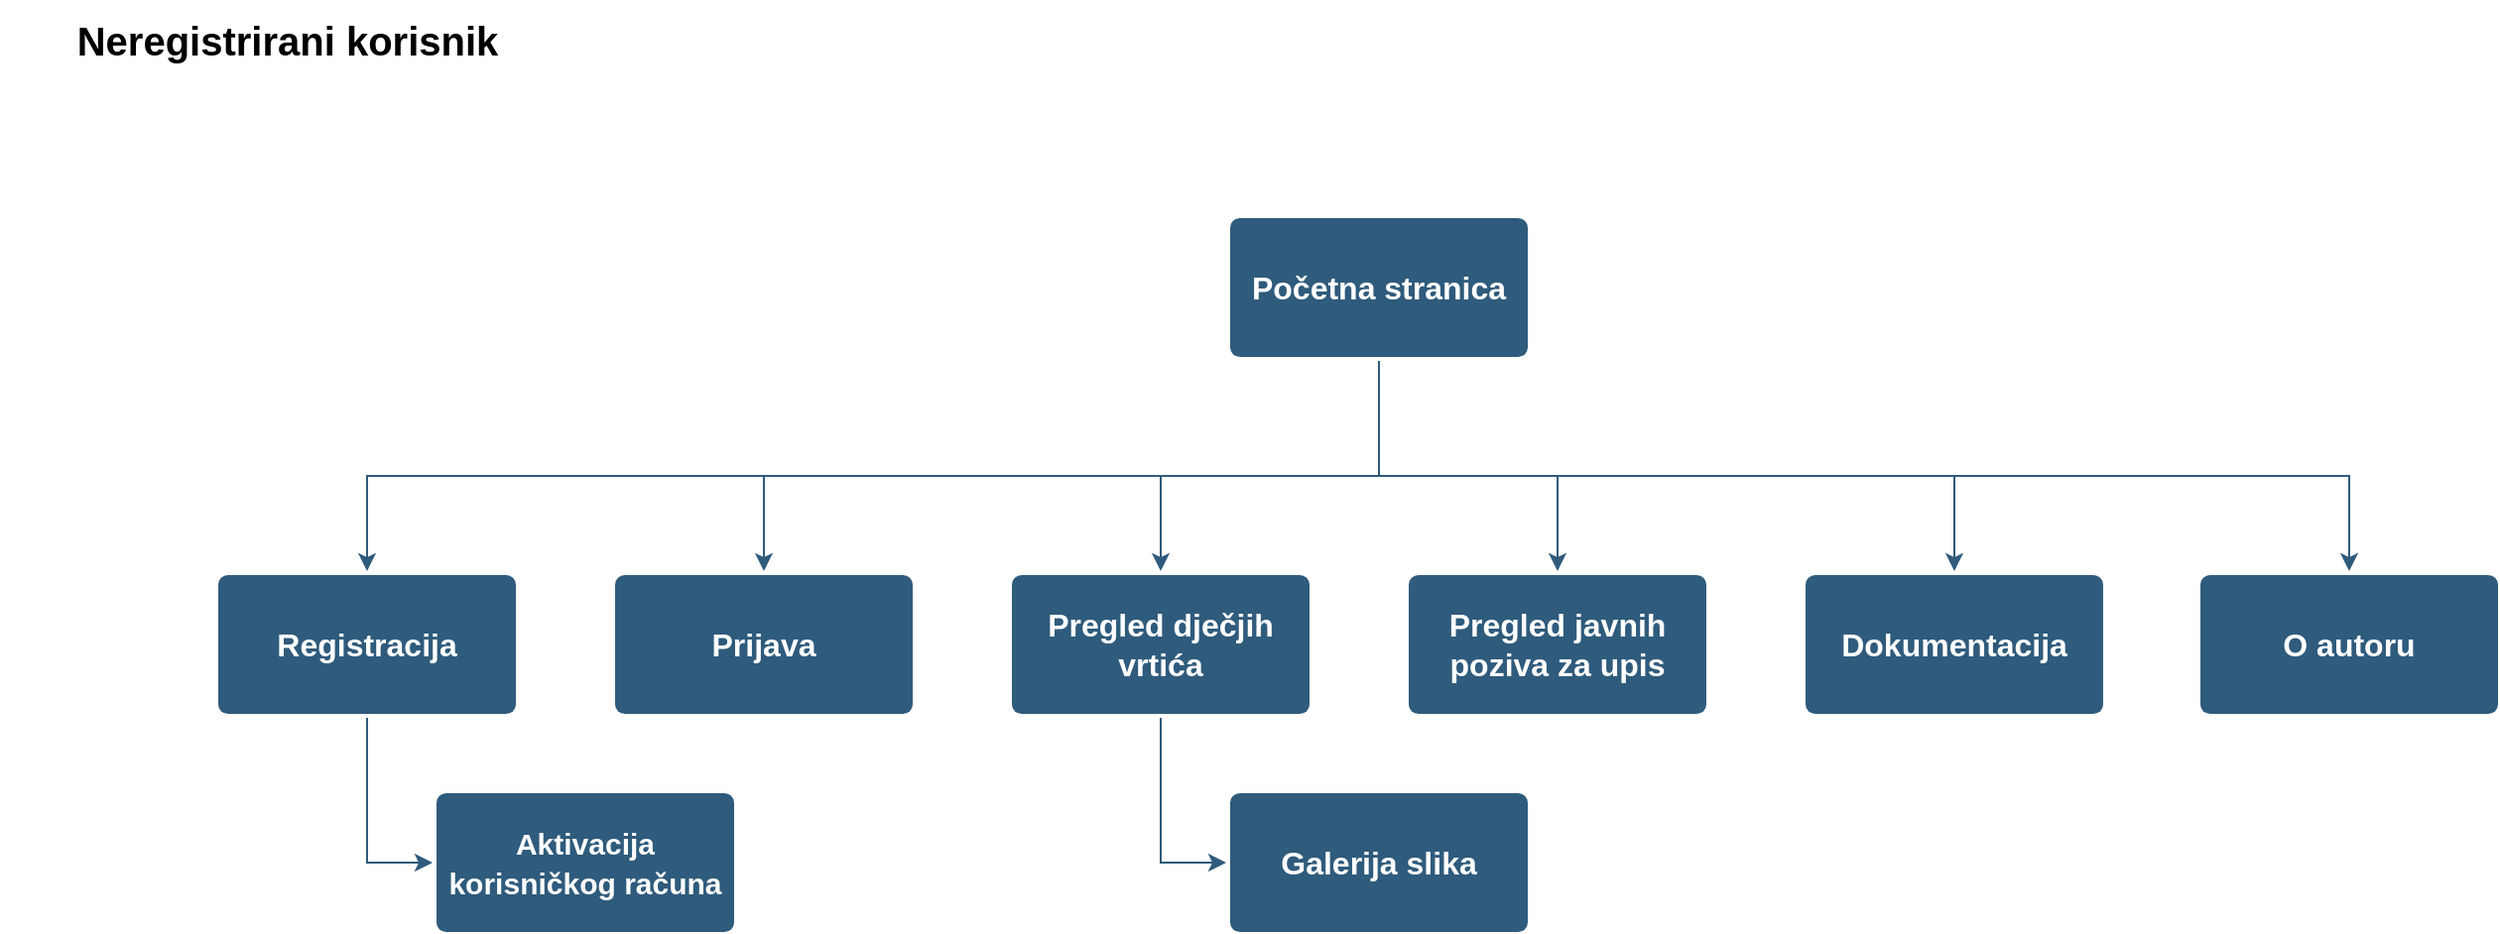 <mxfile version="12.9.6" type="device" pages="4"><diagram id="6a731a19-8d31-9384-78a2-239565b7b9f0" name="neregistrirani_korisnik"><mxGraphModel dx="1730" dy="967" grid="1" gridSize="10" guides="1" tooltips="1" connect="1" arrows="1" fold="1" page="1" pageScale="1" pageWidth="1169" pageHeight="827" background="#ffffff" math="0" shadow="0"><root><mxCell id="0"/><mxCell id="1" parent="0"/><mxCell id="Hs2sFUfC_c-Twzv790vt-1752" style="edgeStyle=orthogonalEdgeStyle;rounded=0;orthogonalLoop=1;jettySize=auto;html=1;exitX=0.5;exitY=1;exitDx=0;exitDy=0;strokeColor=#2F5B7C;" edge="1" parent="1" source="1749" target="XmSsoACcNMsRpJPA8Q7i-1779"><mxGeometry relative="1" as="geometry"><Array as="points"><mxPoint x="755" y="290"/><mxPoint x="245" y="290"/></Array></mxGeometry></mxCell><mxCell id="Hs2sFUfC_c-Twzv790vt-1753" style="edgeStyle=orthogonalEdgeStyle;rounded=0;orthogonalLoop=1;jettySize=auto;html=1;exitX=0.5;exitY=1;exitDx=0;exitDy=0;strokeColor=#2F5B7C;" edge="1" parent="1" source="1749" target="XmSsoACcNMsRpJPA8Q7i-1781"><mxGeometry relative="1" as="geometry"><Array as="points"><mxPoint x="755" y="290"/><mxPoint x="445" y="290"/></Array></mxGeometry></mxCell><mxCell id="Hs2sFUfC_c-Twzv790vt-1754" style="edgeStyle=orthogonalEdgeStyle;rounded=0;orthogonalLoop=1;jettySize=auto;html=1;exitX=0.5;exitY=1;exitDx=0;exitDy=0;strokeColor=#2F5B7C;" edge="1" parent="1" source="1749" target="XmSsoACcNMsRpJPA8Q7i-1786"><mxGeometry relative="1" as="geometry"><Array as="points"><mxPoint x="755" y="290"/><mxPoint x="845" y="290"/></Array></mxGeometry></mxCell><mxCell id="Hs2sFUfC_c-Twzv790vt-1755" style="edgeStyle=orthogonalEdgeStyle;rounded=0;orthogonalLoop=1;jettySize=auto;html=1;exitX=0.5;exitY=1;exitDx=0;exitDy=0;strokeColor=#2F5B7C;" edge="1" parent="1" source="1749" target="Hs2sFUfC_c-Twzv790vt-1749"><mxGeometry relative="1" as="geometry"><Array as="points"><mxPoint x="755" y="290"/><mxPoint x="1045" y="290"/></Array></mxGeometry></mxCell><mxCell id="Hs2sFUfC_c-Twzv790vt-1756" style="edgeStyle=orthogonalEdgeStyle;rounded=0;orthogonalLoop=1;jettySize=auto;html=1;exitX=0.5;exitY=1;exitDx=0;exitDy=0;strokeColor=#2F5B7C;" edge="1" parent="1" source="1749" target="Hs2sFUfC_c-Twzv790vt-1750"><mxGeometry relative="1" as="geometry"><Array as="points"><mxPoint x="755" y="290"/><mxPoint x="1244" y="290"/></Array></mxGeometry></mxCell><mxCell id="Hs2sFUfC_c-Twzv790vt-1757" style="edgeStyle=orthogonalEdgeStyle;rounded=0;orthogonalLoop=1;jettySize=auto;html=1;exitX=0.5;exitY=1;exitDx=0;exitDy=0;strokeColor=#2F5B7C;" edge="1" parent="1" source="1749" target="XmSsoACcNMsRpJPA8Q7i-1784"><mxGeometry relative="1" as="geometry"><Array as="points"><mxPoint x="755" y="290"/><mxPoint x="645" y="290"/></Array></mxGeometry></mxCell><mxCell id="1749" value="Početna stranica" style="rounded=1;whiteSpace=wrap;html=1;shadow=0;labelBackgroundColor=none;strokeColor=none;strokeWidth=3;fillColor=#2F5B7C;fontFamily=Helvetica;fontSize=16;fontColor=#FFFFFF;align=center;fontStyle=1;spacing=5;arcSize=7;perimeterSpacing=2;" parent="1" vertex="1"><mxGeometry x="680" y="160" width="150" height="70" as="geometry"/></mxCell><mxCell id="0NkvM8ZaR9cVBfqIl7NB-1750" style="edgeStyle=orthogonalEdgeStyle;rounded=0;orthogonalLoop=1;jettySize=auto;html=1;exitX=0.5;exitY=1;exitDx=0;exitDy=0;strokeColor=#2F5B7C;fontColor=#FFFFFF;entryX=0;entryY=0.5;entryDx=0;entryDy=0;" parent="1" source="XmSsoACcNMsRpJPA8Q7i-1779" target="0NkvM8ZaR9cVBfqIl7NB-1749" edge="1"><mxGeometry relative="1" as="geometry"><mxPoint x="170" y="660" as="targetPoint"/><Array as="points"><mxPoint x="245" y="485"/></Array></mxGeometry></mxCell><mxCell id="XmSsoACcNMsRpJPA8Q7i-1779" value="Registracija" style="rounded=1;whiteSpace=wrap;html=1;shadow=0;labelBackgroundColor=none;strokeColor=none;strokeWidth=3;fillColor=#2F5B7C;fontFamily=Helvetica;fontSize=16;fontColor=#FFFFFF;align=center;fontStyle=1;spacing=5;arcSize=7;perimeterSpacing=2;" parent="1" vertex="1"><mxGeometry x="170" y="340" width="150" height="70" as="geometry"/></mxCell><mxCell id="XmSsoACcNMsRpJPA8Q7i-1781" value="Prijava" style="rounded=1;whiteSpace=wrap;html=1;shadow=0;labelBackgroundColor=none;strokeColor=none;strokeWidth=3;fillColor=#2F5B7C;fontFamily=Helvetica;fontSize=16;fontColor=#FFFFFF;align=center;fontStyle=1;spacing=5;arcSize=7;perimeterSpacing=2;" parent="1" vertex="1"><mxGeometry x="370" y="340" width="150" height="70" as="geometry"/></mxCell><mxCell id="5wzDouIcZ47Yao8YFu_0-1753" style="edgeStyle=orthogonalEdgeStyle;rounded=0;orthogonalLoop=1;jettySize=auto;html=1;exitX=0.5;exitY=1;exitDx=0;exitDy=0;entryX=0;entryY=0.5;entryDx=0;entryDy=0;strokeColor=#2F5B7C;" parent="1" source="XmSsoACcNMsRpJPA8Q7i-1784" target="XmSsoACcNMsRpJPA8Q7i-1788" edge="1"><mxGeometry relative="1" as="geometry"><Array as="points"><mxPoint x="645" y="485"/></Array></mxGeometry></mxCell><mxCell id="XmSsoACcNMsRpJPA8Q7i-1784" value="Pregled dječjih vrtića" style="rounded=1;whiteSpace=wrap;html=1;shadow=0;labelBackgroundColor=none;strokeColor=none;strokeWidth=3;fillColor=#2F5B7C;fontFamily=Helvetica;fontSize=16;fontColor=#FFFFFF;align=center;fontStyle=1;spacing=5;arcSize=7;perimeterSpacing=2;" parent="1" vertex="1"><mxGeometry x="570" y="340" width="150" height="70" as="geometry"/></mxCell><mxCell id="XmSsoACcNMsRpJPA8Q7i-1786" value="Pregled javnih poziva za upis" style="rounded=1;whiteSpace=wrap;html=1;shadow=0;labelBackgroundColor=none;strokeColor=none;strokeWidth=3;fillColor=#2F5B7C;fontFamily=Helvetica;fontSize=16;fontColor=#FFFFFF;align=center;fontStyle=1;spacing=5;arcSize=7;perimeterSpacing=2;" parent="1" vertex="1"><mxGeometry x="770" y="340" width="150" height="70" as="geometry"/></mxCell><mxCell id="XmSsoACcNMsRpJPA8Q7i-1788" value="&lt;font style=&quot;font-size: 16px&quot;&gt;Galerija slika&lt;/font&gt;" style="rounded=1;whiteSpace=wrap;html=1;shadow=0;labelBackgroundColor=none;strokeColor=none;strokeWidth=3;fillColor=#2F5B7C;fontFamily=Helvetica;fontSize=16;fontColor=#FFFFFF;align=center;fontStyle=1;spacing=5;arcSize=7;perimeterSpacing=2;" parent="1" vertex="1"><mxGeometry x="680" y="450" width="150" height="70" as="geometry"/></mxCell><mxCell id="CAPr-8zR-p3tNI32kFlN-1749" value="&lt;font style=&quot;font-size: 20px&quot;&gt;Neregistrirani korisnik&lt;/font&gt;" style="text;html=1;strokeColor=none;fillColor=none;align=center;verticalAlign=middle;whiteSpace=wrap;rounded=0;fontStyle=1" parent="1" vertex="1"><mxGeometry x="60" y="50" width="290" height="40" as="geometry"/></mxCell><mxCell id="fuztItUSOV9AbntIv4zt-1749" style="edgeStyle=orthogonalEdgeStyle;rounded=0;orthogonalLoop=1;jettySize=auto;html=1;exitX=0.5;exitY=1;exitDx=0;exitDy=0;strokeColor=#2F5B7C;" parent="1" source="CAPr-8zR-p3tNI32kFlN-1749" target="CAPr-8zR-p3tNI32kFlN-1749" edge="1"><mxGeometry relative="1" as="geometry"/></mxCell><mxCell id="0NkvM8ZaR9cVBfqIl7NB-1749" value="&lt;font style=&quot;font-size: 15px&quot;&gt;Aktivacija korisničkog računa&lt;/font&gt;" style="rounded=1;whiteSpace=wrap;html=1;shadow=0;labelBackgroundColor=none;strokeColor=none;strokeWidth=3;fillColor=#2F5B7C;fontFamily=Helvetica;fontSize=16;fontColor=#FFFFFF;align=center;fontStyle=1;spacing=5;arcSize=7;perimeterSpacing=2;" parent="1" vertex="1"><mxGeometry x="280" y="450" width="150" height="70" as="geometry"/></mxCell><mxCell id="Hs2sFUfC_c-Twzv790vt-1749" value="Dokumentacija" style="rounded=1;whiteSpace=wrap;html=1;shadow=0;labelBackgroundColor=none;strokeColor=none;strokeWidth=3;fillColor=#2F5B7C;fontFamily=Helvetica;fontSize=16;fontColor=#FFFFFF;align=center;fontStyle=1;spacing=5;arcSize=7;perimeterSpacing=2;" vertex="1" parent="1"><mxGeometry x="970" y="340" width="150" height="70" as="geometry"/></mxCell><mxCell id="Hs2sFUfC_c-Twzv790vt-1750" value="O autoru" style="rounded=1;whiteSpace=wrap;html=1;shadow=0;labelBackgroundColor=none;strokeColor=none;strokeWidth=3;fillColor=#2F5B7C;fontFamily=Helvetica;fontSize=16;fontColor=#FFFFFF;align=center;fontStyle=1;spacing=5;arcSize=7;perimeterSpacing=2;" vertex="1" parent="1"><mxGeometry x="1169" y="340" width="150" height="70" as="geometry"/></mxCell></root></mxGraphModel></diagram><diagram id="fOx1xYEFbDFQtK5A7KFB" name="roditelj"><mxGraphModel dx="2076" dy="1160" grid="1" gridSize="10" guides="1" tooltips="1" connect="1" arrows="1" fold="1" page="1" pageScale="1" pageWidth="1169" pageHeight="827" math="0" shadow="0"><root><mxCell id="h8-rN4Ik9UFNm5bcRPt2-0"/><mxCell id="h8-rN4Ik9UFNm5bcRPt2-1" parent="h8-rN4Ik9UFNm5bcRPt2-0"/><mxCell id="fOYu181ESTfCkL6YnQGM-2" style="edgeStyle=orthogonalEdgeStyle;rounded=0;orthogonalLoop=1;jettySize=auto;html=1;exitX=0.5;exitY=1;exitDx=0;exitDy=0;strokeColor=#2F5B7C;" edge="1" parent="h8-rN4Ik9UFNm5bcRPt2-1" source="mj_SNrOkVbJu5rsrdWhy-4" target="mj_SNrOkVbJu5rsrdWhy-5"><mxGeometry relative="1" as="geometry"><Array as="points"><mxPoint x="835" y="210"/><mxPoint x="175" y="210"/></Array></mxGeometry></mxCell><mxCell id="fOYu181ESTfCkL6YnQGM-3" style="edgeStyle=orthogonalEdgeStyle;rounded=0;orthogonalLoop=1;jettySize=auto;html=1;exitX=0.5;exitY=1;exitDx=0;exitDy=0;strokeColor=#2F5B7C;" edge="1" parent="h8-rN4Ik9UFNm5bcRPt2-1" source="mj_SNrOkVbJu5rsrdWhy-4" target="mj_SNrOkVbJu5rsrdWhy-6"><mxGeometry relative="1" as="geometry"><Array as="points"><mxPoint x="835" y="210"/><mxPoint x="409" y="210"/></Array></mxGeometry></mxCell><mxCell id="fOYu181ESTfCkL6YnQGM-4" style="edgeStyle=orthogonalEdgeStyle;rounded=0;orthogonalLoop=1;jettySize=auto;html=1;exitX=0.5;exitY=1;exitDx=0;exitDy=0;strokeColor=#2F5B7C;" edge="1" parent="h8-rN4Ik9UFNm5bcRPt2-1" source="mj_SNrOkVbJu5rsrdWhy-4" target="mj_SNrOkVbJu5rsrdWhy-8"><mxGeometry relative="1" as="geometry"><Array as="points"><mxPoint x="835" y="210"/><mxPoint x="715" y="210"/></Array></mxGeometry></mxCell><mxCell id="fOYu181ESTfCkL6YnQGM-5" style="edgeStyle=orthogonalEdgeStyle;rounded=0;orthogonalLoop=1;jettySize=auto;html=1;exitX=0.5;exitY=1;exitDx=0;exitDy=0;strokeColor=#2F5B7C;" edge="1" parent="h8-rN4Ik9UFNm5bcRPt2-1" source="mj_SNrOkVbJu5rsrdWhy-4" target="mj_SNrOkVbJu5rsrdWhy-9"><mxGeometry relative="1" as="geometry"><Array as="points"><mxPoint x="835" y="210"/><mxPoint x="965" y="210"/></Array></mxGeometry></mxCell><mxCell id="fOYu181ESTfCkL6YnQGM-6" style="edgeStyle=orthogonalEdgeStyle;rounded=0;orthogonalLoop=1;jettySize=auto;html=1;exitX=0.5;exitY=1;exitDx=0;exitDy=0;strokeColor=#2F5B7C;" edge="1" parent="h8-rN4Ik9UFNm5bcRPt2-1" source="mj_SNrOkVbJu5rsrdWhy-4" target="fOYu181ESTfCkL6YnQGM-0"><mxGeometry relative="1" as="geometry"><Array as="points"><mxPoint x="835" y="210"/><mxPoint x="1165" y="210"/></Array></mxGeometry></mxCell><mxCell id="fOYu181ESTfCkL6YnQGM-7" style="edgeStyle=orthogonalEdgeStyle;rounded=0;orthogonalLoop=1;jettySize=auto;html=1;exitX=0.5;exitY=1;exitDx=0;exitDy=0;strokeColor=#2F5B7C;" edge="1" parent="h8-rN4Ik9UFNm5bcRPt2-1" source="mj_SNrOkVbJu5rsrdWhy-4" target="fOYu181ESTfCkL6YnQGM-1"><mxGeometry relative="1" as="geometry"><Array as="points"><mxPoint x="835" y="210"/><mxPoint x="1364" y="210"/></Array></mxGeometry></mxCell><mxCell id="mj_SNrOkVbJu5rsrdWhy-4" value="Početna stranica" style="rounded=1;whiteSpace=wrap;html=1;shadow=0;labelBackgroundColor=none;strokeColor=#2F5B7C;strokeWidth=3;fillColor=#2F5B7C;fontFamily=Helvetica;fontSize=16;align=center;fontStyle=1;spacing=5;arcSize=7;perimeterSpacing=2;fontColor=#FFFFFF;" parent="h8-rN4Ik9UFNm5bcRPt2-1" vertex="1"><mxGeometry x="760" y="120" width="150" height="70" as="geometry"/></mxCell><mxCell id="dJTdw4xlFFmW90xeWgzm-1" style="edgeStyle=orthogonalEdgeStyle;rounded=0;orthogonalLoop=1;jettySize=auto;html=1;exitX=0.5;exitY=1;exitDx=0;exitDy=0;entryX=0;entryY=0.5;entryDx=0;entryDy=0;strokeColor=#2F5B7C;fontColor=#FFFFFF;" parent="h8-rN4Ik9UFNm5bcRPt2-1" source="mj_SNrOkVbJu5rsrdWhy-5" target="dJTdw4xlFFmW90xeWgzm-0" edge="1"><mxGeometry relative="1" as="geometry"><Array as="points"><mxPoint x="175" y="395"/></Array></mxGeometry></mxCell><mxCell id="mj_SNrOkVbJu5rsrdWhy-5" value="Registracija" style="rounded=1;whiteSpace=wrap;html=1;shadow=0;labelBackgroundColor=none;strokeColor=#2F5B7C;strokeWidth=3;fillColor=#2F5B7C;fontFamily=Helvetica;fontSize=16;align=center;fontStyle=1;spacing=5;arcSize=7;perimeterSpacing=2;fontColor=#FFFFFF;" parent="h8-rN4Ik9UFNm5bcRPt2-1" vertex="1"><mxGeometry x="100" y="250" width="150" height="70" as="geometry"/></mxCell><mxCell id="oZyU8GC7RAKlqJ-sE__z-0" style="edgeStyle=orthogonalEdgeStyle;rounded=0;orthogonalLoop=1;jettySize=auto;html=1;exitX=0.5;exitY=1;exitDx=0;exitDy=0;entryX=0;entryY=0.5;entryDx=0;entryDy=0;strokeColor=#2F5B7C;" parent="h8-rN4Ik9UFNm5bcRPt2-1" source="mj_SNrOkVbJu5rsrdWhy-6" target="c78_hpXl7Nb09EbFqp-F-0" edge="1"><mxGeometry relative="1" as="geometry"><Array as="points"><mxPoint x="409" y="485"/></Array></mxGeometry></mxCell><mxCell id="TK2Cn7ej8H04aDvwdvYN-0" style="edgeStyle=orthogonalEdgeStyle;rounded=0;orthogonalLoop=1;jettySize=auto;html=1;exitX=0.5;exitY=1;exitDx=0;exitDy=0;entryX=0;entryY=0.5;entryDx=0;entryDy=0;strokeColor=#2F5B7C;fontColor=#FFFFFF;" parent="h8-rN4Ik9UFNm5bcRPt2-1" source="mj_SNrOkVbJu5rsrdWhy-6" target="DwnO2AygtdrEZWId_oM6-0" edge="1"><mxGeometry relative="1" as="geometry"><Array as="points"><mxPoint x="409" y="395"/></Array></mxGeometry></mxCell><mxCell id="mj_SNrOkVbJu5rsrdWhy-6" value="Prijava" style="rounded=1;whiteSpace=wrap;html=1;shadow=0;labelBackgroundColor=none;strokeColor=#2F5B7C;strokeWidth=3;fillColor=#2F5B7C;fontFamily=Helvetica;fontSize=16;align=center;fontStyle=1;spacing=5;arcSize=7;perimeterSpacing=2;fontColor=#FFFFFF;" parent="h8-rN4Ik9UFNm5bcRPt2-1" vertex="1"><mxGeometry x="334" y="250" width="150" height="70" as="geometry"/></mxCell><mxCell id="c78_hpXl7Nb09EbFqp-F-9" style="edgeStyle=orthogonalEdgeStyle;rounded=0;orthogonalLoop=1;jettySize=auto;html=1;exitX=0.5;exitY=1;exitDx=0;exitDy=0;strokeColor=#2F5B7C;entryX=0;entryY=0.5;entryDx=0;entryDy=0;" parent="h8-rN4Ik9UFNm5bcRPt2-1" source="mj_SNrOkVbJu5rsrdWhy-8" target="mj_SNrOkVbJu5rsrdWhy-10" edge="1"><mxGeometry relative="1" as="geometry"><Array as="points"><mxPoint x="715" y="395"/></Array></mxGeometry></mxCell><mxCell id="mj_SNrOkVbJu5rsrdWhy-8" value="Pregled dječjih vrtića" style="rounded=1;whiteSpace=wrap;html=1;shadow=0;labelBackgroundColor=none;strokeColor=#2F5B7C;strokeWidth=3;fillColor=#2F5B7C;fontFamily=Helvetica;fontSize=16;align=center;fontStyle=1;spacing=5;arcSize=7;perimeterSpacing=2;fontColor=#FFFFFF;" parent="h8-rN4Ik9UFNm5bcRPt2-1" vertex="1"><mxGeometry x="640" y="250" width="150" height="70" as="geometry"/></mxCell><mxCell id="mj_SNrOkVbJu5rsrdWhy-9" value="Pregled javnih poziva za upis" style="rounded=1;whiteSpace=wrap;html=1;shadow=0;labelBackgroundColor=none;strokeColor=#2F5B7C;strokeWidth=3;fillColor=#2F5B7C;fontFamily=Helvetica;fontSize=16;align=center;fontStyle=1;spacing=5;arcSize=7;perimeterSpacing=2;fontColor=#FFFFFF;" parent="h8-rN4Ik9UFNm5bcRPt2-1" vertex="1"><mxGeometry x="890" y="250" width="150" height="70" as="geometry"/></mxCell><mxCell id="mj_SNrOkVbJu5rsrdWhy-10" value="&lt;font style=&quot;font-size: 15px&quot;&gt;Pregled galerija slika&lt;/font&gt;" style="rounded=1;whiteSpace=wrap;html=1;shadow=0;labelBackgroundColor=none;strokeColor=#2F5B7C;strokeWidth=3;fillColor=#2F5B7C;fontFamily=Helvetica;fontSize=16;align=center;fontStyle=1;spacing=5;arcSize=7;perimeterSpacing=2;fontColor=#FFFFFF;" parent="h8-rN4Ik9UFNm5bcRPt2-1" vertex="1"><mxGeometry x="760" y="360" width="150" height="70" as="geometry"/></mxCell><mxCell id="wFeA_nIyE7PVp1N1Fjf--1" style="edgeStyle=orthogonalEdgeStyle;rounded=0;orthogonalLoop=1;jettySize=auto;html=1;exitX=0.5;exitY=1;exitDx=0;exitDy=0;entryX=0;entryY=0.5;entryDx=0;entryDy=0;strokeColor=#2F5B7C;fontColor=#FFFFFF;" parent="h8-rN4Ik9UFNm5bcRPt2-1" source="c78_hpXl7Nb09EbFqp-F-0" target="wFeA_nIyE7PVp1N1Fjf--0" edge="1"><mxGeometry relative="1" as="geometry"><Array as="points"><mxPoint x="539" y="575"/></Array></mxGeometry></mxCell><mxCell id="wFeA_nIyE7PVp1N1Fjf--2" style="edgeStyle=orthogonalEdgeStyle;rounded=0;orthogonalLoop=1;jettySize=auto;html=1;exitX=0.5;exitY=1;exitDx=0;exitDy=0;entryX=0;entryY=0.5;entryDx=0;entryDy=0;strokeColor=#2F5B7C;fontColor=#FFFFFF;" parent="h8-rN4Ik9UFNm5bcRPt2-1" source="c78_hpXl7Nb09EbFqp-F-0" target="c78_hpXl7Nb09EbFqp-F-2" edge="1"><mxGeometry relative="1" as="geometry"><Array as="points"><mxPoint x="539" y="665"/></Array></mxGeometry></mxCell><mxCell id="wFeA_nIyE7PVp1N1Fjf--3" style="edgeStyle=orthogonalEdgeStyle;rounded=0;orthogonalLoop=1;jettySize=auto;html=1;exitX=0.5;exitY=1;exitDx=0;exitDy=0;entryX=0;entryY=0.5;entryDx=0;entryDy=0;strokeColor=#2F5B7C;fontColor=#FFFFFF;" parent="h8-rN4Ik9UFNm5bcRPt2-1" source="c78_hpXl7Nb09EbFqp-F-0" target="c78_hpXl7Nb09EbFqp-F-3" edge="1"><mxGeometry relative="1" as="geometry"><Array as="points"><mxPoint x="539" y="755"/></Array></mxGeometry></mxCell><mxCell id="wFeA_nIyE7PVp1N1Fjf--4" style="edgeStyle=orthogonalEdgeStyle;rounded=0;orthogonalLoop=1;jettySize=auto;html=1;exitX=0.5;exitY=1;exitDx=0;exitDy=0;entryX=0;entryY=0.5;entryDx=0;entryDy=0;strokeColor=#2F5B7C;fontColor=#FFFFFF;" parent="h8-rN4Ik9UFNm5bcRPt2-1" source="c78_hpXl7Nb09EbFqp-F-0" target="c78_hpXl7Nb09EbFqp-F-4" edge="1"><mxGeometry relative="1" as="geometry"><Array as="points"><mxPoint x="539" y="845"/></Array></mxGeometry></mxCell><mxCell id="c78_hpXl7Nb09EbFqp-F-0" value="&lt;span style=&quot;font-size: 15px&quot;&gt;Korisnik - početna stranica&lt;/span&gt;" style="rounded=1;whiteSpace=wrap;html=1;shadow=0;labelBackgroundColor=none;strokeColor=#2F5B7C;strokeWidth=3;fillColor=#2F5B7C;fontFamily=Helvetica;fontSize=16;align=center;fontStyle=1;spacing=5;arcSize=7;perimeterSpacing=2;fontColor=#FFFFFF;" parent="h8-rN4Ik9UFNm5bcRPt2-1" vertex="1"><mxGeometry x="464" y="450" width="150" height="70" as="geometry"/></mxCell><mxCell id="c78_hpXl7Nb09EbFqp-F-2" value="&lt;font style=&quot;font-size: 15px&quot;&gt;Kreiranje / ažuriranje / pregled podataka o djetetu&lt;/font&gt;" style="rounded=1;whiteSpace=wrap;html=1;shadow=0;labelBackgroundColor=none;strokeColor=#2F5B7C;strokeWidth=3;fillColor=#2F5B7C;fontFamily=Helvetica;fontSize=16;align=center;fontStyle=1;spacing=5;arcSize=7;perimeterSpacing=2;fontColor=#FFFFFF;" parent="h8-rN4Ik9UFNm5bcRPt2-1" vertex="1"><mxGeometry x="585" y="630" width="150" height="70" as="geometry"/></mxCell><mxCell id="c78_hpXl7Nb09EbFqp-F-3" value="&lt;font style=&quot;font-size: 15px&quot;&gt;Pregled dolazaka djeteta&lt;/font&gt;" style="rounded=1;whiteSpace=wrap;html=1;shadow=0;labelBackgroundColor=none;strokeColor=#2F5B7C;strokeWidth=3;fillColor=#2F5B7C;fontFamily=Helvetica;fontSize=16;align=center;fontStyle=1;spacing=5;arcSize=7;perimeterSpacing=2;fontColor=#FFFFFF;" parent="h8-rN4Ik9UFNm5bcRPt2-1" vertex="1"><mxGeometry x="585" y="720" width="150" height="70" as="geometry"/></mxCell><mxCell id="c78_hpXl7Nb09EbFqp-F-4" value="&lt;font style=&quot;font-size: 15px&quot;&gt;Ažuriranje / pregled računa&lt;/font&gt;" style="rounded=1;whiteSpace=wrap;html=1;shadow=0;labelBackgroundColor=none;strokeColor=#2F5B7C;strokeWidth=3;fillColor=#2F5B7C;fontFamily=Helvetica;fontSize=16;align=center;fontStyle=1;spacing=5;arcSize=7;perimeterSpacing=2;fontColor=#FFFFFF;" parent="h8-rN4Ik9UFNm5bcRPt2-1" vertex="1"><mxGeometry x="585" y="810" width="150" height="70" as="geometry"/></mxCell><mxCell id="oZyU8GC7RAKlqJ-sE__z-4" value="&lt;font style=&quot;font-size: 20px&quot;&gt;Registrirani korisnik / Roditelj&lt;/font&gt;" style="text;html=1;strokeColor=none;fillColor=none;align=center;verticalAlign=middle;whiteSpace=wrap;rounded=0;fontStyle=1" parent="h8-rN4Ik9UFNm5bcRPt2-1" vertex="1"><mxGeometry x="70" y="50" width="290" height="40" as="geometry"/></mxCell><mxCell id="dJTdw4xlFFmW90xeWgzm-0" value="&lt;font style=&quot;font-size: 15px&quot;&gt;Aktivacija korisničkog računa&lt;/font&gt;" style="rounded=1;whiteSpace=wrap;html=1;shadow=0;labelBackgroundColor=none;strokeColor=none;strokeWidth=3;fillColor=#2F5B7C;fontFamily=Helvetica;fontSize=16;fontColor=#FFFFFF;align=center;fontStyle=1;spacing=5;arcSize=7;perimeterSpacing=2;" parent="h8-rN4Ik9UFNm5bcRPt2-1" vertex="1"><mxGeometry x="200" y="360" width="150" height="70" as="geometry"/></mxCell><mxCell id="wFeA_nIyE7PVp1N1Fjf--0" value="&lt;font style=&quot;font-size: 15px&quot;&gt;Kreiranje / ažuriranje / pregled prijava za upis&lt;/font&gt;" style="rounded=1;whiteSpace=wrap;html=1;shadow=0;labelBackgroundColor=none;strokeColor=#2F5B7C;strokeWidth=3;fillColor=#2F5B7C;fontFamily=Helvetica;fontSize=16;align=center;fontStyle=1;spacing=5;arcSize=7;perimeterSpacing=2;fontColor=#FFFFFF;" parent="h8-rN4Ik9UFNm5bcRPt2-1" vertex="1"><mxGeometry x="585" y="540" width="150" height="70" as="geometry"/></mxCell><mxCell id="DwnO2AygtdrEZWId_oM6-0" value="&lt;font style=&quot;font-size: 15px&quot;&gt;Zaboravljena lozinka&lt;/font&gt;" style="rounded=1;whiteSpace=wrap;html=1;shadow=0;labelBackgroundColor=none;strokeColor=#2F5B7C;strokeWidth=3;fillColor=#2F5B7C;fontFamily=Helvetica;fontSize=16;align=center;fontStyle=1;spacing=5;arcSize=7;perimeterSpacing=2;fontColor=#FFFFFF;" parent="h8-rN4Ik9UFNm5bcRPt2-1" vertex="1"><mxGeometry x="464" y="360" width="150" height="70" as="geometry"/></mxCell><mxCell id="fOYu181ESTfCkL6YnQGM-0" value="Dokumentacija" style="rounded=1;whiteSpace=wrap;html=1;shadow=0;labelBackgroundColor=none;strokeColor=none;strokeWidth=3;fillColor=#2F5B7C;fontFamily=Helvetica;fontSize=16;fontColor=#FFFFFF;align=center;fontStyle=1;spacing=5;arcSize=7;perimeterSpacing=2;" vertex="1" parent="h8-rN4Ik9UFNm5bcRPt2-1"><mxGeometry x="1090" y="250" width="150" height="70" as="geometry"/></mxCell><mxCell id="fOYu181ESTfCkL6YnQGM-1" value="O autoru" style="rounded=1;whiteSpace=wrap;html=1;shadow=0;labelBackgroundColor=none;strokeColor=none;strokeWidth=3;fillColor=#2F5B7C;fontFamily=Helvetica;fontSize=16;fontColor=#FFFFFF;align=center;fontStyle=1;spacing=5;arcSize=7;perimeterSpacing=2;" vertex="1" parent="h8-rN4Ik9UFNm5bcRPt2-1"><mxGeometry x="1289" y="250" width="150" height="70" as="geometry"/></mxCell></root></mxGraphModel></diagram><diagram id="9_i9NGN7KAawDv7UUpQ1" name="voditelj"><mxGraphModel dx="2076" dy="1160" grid="1" gridSize="10" guides="1" tooltips="1" connect="1" arrows="1" fold="1" page="1" pageScale="1" pageWidth="1169" pageHeight="827" math="0" shadow="0"><root><mxCell id="q-2bvHyHoDfMA54LhrIa-0"/><mxCell id="q-2bvHyHoDfMA54LhrIa-1" parent="q-2bvHyHoDfMA54LhrIa-0"/><mxCell id="q-2bvHyHoDfMA54LhrIa-21" value="&lt;font style=&quot;font-size: 20px&quot;&gt;Moderator / Voditelj&lt;br&gt;&lt;/font&gt;" style="text;html=1;strokeColor=none;fillColor=none;align=center;verticalAlign=middle;whiteSpace=wrap;rounded=0;fontStyle=1" parent="q-2bvHyHoDfMA54LhrIa-1" vertex="1"><mxGeometry x="70" y="50" width="290" height="40" as="geometry"/></mxCell><mxCell id="eGUvYYJGE3QStaoAYH1i-2" style="edgeStyle=orthogonalEdgeStyle;rounded=0;orthogonalLoop=1;jettySize=auto;html=1;exitX=0.5;exitY=1;exitDx=0;exitDy=0;strokeColor=#2F5B7C;" edge="1" parent="q-2bvHyHoDfMA54LhrIa-1" source="L3DxUCSMo9P7sUT1Swxh-4" target="L3DxUCSMo9P7sUT1Swxh-6"><mxGeometry relative="1" as="geometry"><Array as="points"><mxPoint x="835" y="210"/><mxPoint x="175" y="210"/></Array></mxGeometry></mxCell><mxCell id="hJnfhzaibwpexAjsPdqM-1" style="edgeStyle=orthogonalEdgeStyle;rounded=0;orthogonalLoop=1;jettySize=auto;html=1;exitX=0.5;exitY=1;exitDx=0;exitDy=0;strokeColor=#2F5B7C;" edge="1" parent="q-2bvHyHoDfMA54LhrIa-1" source="L3DxUCSMo9P7sUT1Swxh-4" target="L3DxUCSMo9P7sUT1Swxh-9"><mxGeometry relative="1" as="geometry"><Array as="points"><mxPoint x="835" y="210"/><mxPoint x="409" y="210"/></Array></mxGeometry></mxCell><mxCell id="hJnfhzaibwpexAjsPdqM-2" style="edgeStyle=orthogonalEdgeStyle;rounded=0;orthogonalLoop=1;jettySize=auto;html=1;strokeColor=#2F5B7C;" edge="1" parent="q-2bvHyHoDfMA54LhrIa-1" target="L3DxUCSMo9P7sUT1Swxh-11"><mxGeometry relative="1" as="geometry"><mxPoint x="835" y="192" as="sourcePoint"/><Array as="points"><mxPoint x="835" y="210"/><mxPoint x="715" y="210"/></Array></mxGeometry></mxCell><mxCell id="hJnfhzaibwpexAjsPdqM-4" style="edgeStyle=orthogonalEdgeStyle;rounded=0;orthogonalLoop=1;jettySize=auto;html=1;exitX=0.5;exitY=1;exitDx=0;exitDy=0;entryX=0.5;entryY=0;entryDx=0;entryDy=0;strokeColor=#2F5B7C;" edge="1" parent="q-2bvHyHoDfMA54LhrIa-1" source="L3DxUCSMo9P7sUT1Swxh-4" target="L3DxUCSMo9P7sUT1Swxh-12"><mxGeometry relative="1" as="geometry"><Array as="points"><mxPoint x="835" y="210"/><mxPoint x="965" y="210"/></Array></mxGeometry></mxCell><mxCell id="hJnfhzaibwpexAjsPdqM-5" style="edgeStyle=orthogonalEdgeStyle;rounded=0;orthogonalLoop=1;jettySize=auto;html=1;exitX=0.5;exitY=1;exitDx=0;exitDy=0;strokeColor=#2F5B7C;" edge="1" parent="q-2bvHyHoDfMA54LhrIa-1" source="L3DxUCSMo9P7sUT1Swxh-4" target="eGUvYYJGE3QStaoAYH1i-0"><mxGeometry relative="1" as="geometry"><Array as="points"><mxPoint x="835" y="210"/><mxPoint x="1165" y="210"/></Array></mxGeometry></mxCell><mxCell id="hJnfhzaibwpexAjsPdqM-7" style="edgeStyle=orthogonalEdgeStyle;rounded=0;orthogonalLoop=1;jettySize=auto;html=1;exitX=0.5;exitY=1;exitDx=0;exitDy=0;strokeColor=#2F5B7C;" edge="1" parent="q-2bvHyHoDfMA54LhrIa-1" source="L3DxUCSMo9P7sUT1Swxh-4" target="eGUvYYJGE3QStaoAYH1i-1"><mxGeometry relative="1" as="geometry"><Array as="points"><mxPoint x="835" y="210"/><mxPoint x="1364" y="210"/></Array></mxGeometry></mxCell><mxCell id="L3DxUCSMo9P7sUT1Swxh-4" value="Početna stranica" style="rounded=1;whiteSpace=wrap;html=1;shadow=0;labelBackgroundColor=none;strokeColor=#2F5B7C;strokeWidth=3;fillColor=#2F5B7C;fontFamily=Helvetica;fontSize=16;align=center;fontStyle=1;spacing=5;arcSize=7;perimeterSpacing=2;fontColor=#FFFFFF;" parent="q-2bvHyHoDfMA54LhrIa-1" vertex="1"><mxGeometry x="760" y="120" width="150" height="70" as="geometry"/></mxCell><mxCell id="L3DxUCSMo9P7sUT1Swxh-5" style="edgeStyle=orthogonalEdgeStyle;rounded=0;orthogonalLoop=1;jettySize=auto;html=1;exitX=0.5;exitY=1;exitDx=0;exitDy=0;entryX=0;entryY=0.5;entryDx=0;entryDy=0;strokeColor=#2F5B7C;fontColor=#FFFFFF;" parent="q-2bvHyHoDfMA54LhrIa-1" source="L3DxUCSMo9P7sUT1Swxh-6" target="L3DxUCSMo9P7sUT1Swxh-22" edge="1"><mxGeometry relative="1" as="geometry"><Array as="points"><mxPoint x="175" y="395"/></Array></mxGeometry></mxCell><mxCell id="L3DxUCSMo9P7sUT1Swxh-6" value="Registracija" style="rounded=1;whiteSpace=wrap;html=1;shadow=0;labelBackgroundColor=none;strokeColor=#2F5B7C;strokeWidth=3;fillColor=#2F5B7C;fontFamily=Helvetica;fontSize=16;align=center;fontStyle=1;spacing=5;arcSize=7;perimeterSpacing=2;fontColor=#FFFFFF;" parent="q-2bvHyHoDfMA54LhrIa-1" vertex="1"><mxGeometry x="100" y="250" width="150" height="70" as="geometry"/></mxCell><mxCell id="L3DxUCSMo9P7sUT1Swxh-7" style="edgeStyle=orthogonalEdgeStyle;rounded=0;orthogonalLoop=1;jettySize=auto;html=1;exitX=0.5;exitY=1;exitDx=0;exitDy=0;entryX=0;entryY=0.5;entryDx=0;entryDy=0;strokeColor=#2F5B7C;" parent="q-2bvHyHoDfMA54LhrIa-1" source="L3DxUCSMo9P7sUT1Swxh-9" target="L3DxUCSMo9P7sUT1Swxh-18" edge="1"><mxGeometry relative="1" as="geometry"><Array as="points"><mxPoint x="409" y="485"/></Array></mxGeometry></mxCell><mxCell id="L3DxUCSMo9P7sUT1Swxh-8" style="edgeStyle=orthogonalEdgeStyle;rounded=0;orthogonalLoop=1;jettySize=auto;html=1;exitX=0.5;exitY=1;exitDx=0;exitDy=0;entryX=0;entryY=0.5;entryDx=0;entryDy=0;strokeColor=#2F5B7C;fontColor=#FFFFFF;" parent="q-2bvHyHoDfMA54LhrIa-1" source="L3DxUCSMo9P7sUT1Swxh-9" target="L3DxUCSMo9P7sUT1Swxh-24" edge="1"><mxGeometry relative="1" as="geometry"><Array as="points"><mxPoint x="409" y="395"/></Array></mxGeometry></mxCell><mxCell id="L3DxUCSMo9P7sUT1Swxh-9" value="Prijava" style="rounded=1;whiteSpace=wrap;html=1;shadow=0;labelBackgroundColor=none;strokeColor=#2F5B7C;strokeWidth=3;fillColor=#2F5B7C;fontFamily=Helvetica;fontSize=16;align=center;fontStyle=1;spacing=5;arcSize=7;perimeterSpacing=2;fontColor=#FFFFFF;" parent="q-2bvHyHoDfMA54LhrIa-1" vertex="1"><mxGeometry x="334" y="250" width="150" height="70" as="geometry"/></mxCell><mxCell id="L3DxUCSMo9P7sUT1Swxh-10" style="edgeStyle=orthogonalEdgeStyle;rounded=0;orthogonalLoop=1;jettySize=auto;html=1;exitX=0.5;exitY=1;exitDx=0;exitDy=0;strokeColor=#2F5B7C;entryX=0;entryY=0.5;entryDx=0;entryDy=0;" parent="q-2bvHyHoDfMA54LhrIa-1" source="L3DxUCSMo9P7sUT1Swxh-11" target="L3DxUCSMo9P7sUT1Swxh-13" edge="1"><mxGeometry relative="1" as="geometry"><Array as="points"><mxPoint x="715" y="395"/></Array></mxGeometry></mxCell><mxCell id="L3DxUCSMo9P7sUT1Swxh-11" value="Pregled popisa dječjih vrtića" style="rounded=1;whiteSpace=wrap;html=1;shadow=0;labelBackgroundColor=none;strokeColor=#2F5B7C;strokeWidth=3;fillColor=#2F5B7C;fontFamily=Helvetica;fontSize=16;align=center;fontStyle=1;spacing=5;arcSize=7;perimeterSpacing=2;fontColor=#FFFFFF;" parent="q-2bvHyHoDfMA54LhrIa-1" vertex="1"><mxGeometry x="640" y="250" width="150" height="70" as="geometry"/></mxCell><mxCell id="L3DxUCSMo9P7sUT1Swxh-12" value="Pregled popisa javnih poziva za upis" style="rounded=1;whiteSpace=wrap;html=1;shadow=0;labelBackgroundColor=none;strokeColor=#2F5B7C;strokeWidth=3;fillColor=#2F5B7C;fontFamily=Helvetica;fontSize=16;align=center;fontStyle=1;spacing=5;arcSize=7;perimeterSpacing=2;fontColor=#FFFFFF;" parent="q-2bvHyHoDfMA54LhrIa-1" vertex="1"><mxGeometry x="890" y="250" width="150" height="70" as="geometry"/></mxCell><mxCell id="L3DxUCSMo9P7sUT1Swxh-13" value="&lt;font style=&quot;font-size: 15px&quot;&gt;Pregled galerija slika&lt;/font&gt;" style="rounded=1;whiteSpace=wrap;html=1;shadow=0;labelBackgroundColor=none;strokeColor=#2F5B7C;strokeWidth=3;fillColor=#2F5B7C;fontFamily=Helvetica;fontSize=16;align=center;fontStyle=1;spacing=5;arcSize=7;perimeterSpacing=2;fontColor=#FFFFFF;" parent="q-2bvHyHoDfMA54LhrIa-1" vertex="1"><mxGeometry x="760" y="360" width="150" height="70" as="geometry"/></mxCell><mxCell id="L3DxUCSMo9P7sUT1Swxh-14" style="edgeStyle=orthogonalEdgeStyle;rounded=0;orthogonalLoop=1;jettySize=auto;html=1;exitX=0.5;exitY=1;exitDx=0;exitDy=0;entryX=0;entryY=0.5;entryDx=0;entryDy=0;strokeColor=#2F5B7C;fontColor=#FFFFFF;" parent="q-2bvHyHoDfMA54LhrIa-1" source="L3DxUCSMo9P7sUT1Swxh-18" target="L3DxUCSMo9P7sUT1Swxh-23" edge="1"><mxGeometry relative="1" as="geometry"><Array as="points"><mxPoint x="539" y="575"/></Array></mxGeometry></mxCell><mxCell id="L3DxUCSMo9P7sUT1Swxh-15" style="edgeStyle=orthogonalEdgeStyle;rounded=0;orthogonalLoop=1;jettySize=auto;html=1;exitX=0.5;exitY=1;exitDx=0;exitDy=0;entryX=0;entryY=0.5;entryDx=0;entryDy=0;strokeColor=#2F5B7C;fontColor=#FFFFFF;" parent="q-2bvHyHoDfMA54LhrIa-1" source="L3DxUCSMo9P7sUT1Swxh-18" target="L3DxUCSMo9P7sUT1Swxh-19" edge="1"><mxGeometry relative="1" as="geometry"><Array as="points"><mxPoint x="539" y="665"/></Array></mxGeometry></mxCell><mxCell id="L3DxUCSMo9P7sUT1Swxh-16" style="edgeStyle=orthogonalEdgeStyle;rounded=0;orthogonalLoop=1;jettySize=auto;html=1;exitX=0.5;exitY=1;exitDx=0;exitDy=0;entryX=0;entryY=0.5;entryDx=0;entryDy=0;strokeColor=#2F5B7C;fontColor=#FFFFFF;" parent="q-2bvHyHoDfMA54LhrIa-1" source="L3DxUCSMo9P7sUT1Swxh-18" target="L3DxUCSMo9P7sUT1Swxh-20" edge="1"><mxGeometry relative="1" as="geometry"><Array as="points"><mxPoint x="539" y="755"/></Array></mxGeometry></mxCell><mxCell id="L3DxUCSMo9P7sUT1Swxh-17" style="edgeStyle=orthogonalEdgeStyle;rounded=0;orthogonalLoop=1;jettySize=auto;html=1;exitX=0.5;exitY=1;exitDx=0;exitDy=0;entryX=0;entryY=0.5;entryDx=0;entryDy=0;strokeColor=#2F5B7C;fontColor=#FFFFFF;" parent="q-2bvHyHoDfMA54LhrIa-1" source="L3DxUCSMo9P7sUT1Swxh-18" target="L3DxUCSMo9P7sUT1Swxh-21" edge="1"><mxGeometry relative="1" as="geometry"><Array as="points"><mxPoint x="539" y="845"/></Array></mxGeometry></mxCell><mxCell id="5LGjS42uZYo1tWEJmvSF-0" style="edgeStyle=orthogonalEdgeStyle;rounded=0;orthogonalLoop=1;jettySize=auto;html=1;exitX=0.5;exitY=1;exitDx=0;exitDy=0;entryX=0;entryY=0.5;entryDx=0;entryDy=0;strokeColor=#2F5B7C;fontColor=#FFFFFF;" parent="q-2bvHyHoDfMA54LhrIa-1" source="L3DxUCSMo9P7sUT1Swxh-18" target="L3DxUCSMo9P7sUT1Swxh-25" edge="1"><mxGeometry relative="1" as="geometry"><Array as="points"><mxPoint x="539" y="935"/></Array></mxGeometry></mxCell><mxCell id="5LGjS42uZYo1tWEJmvSF-2" style="edgeStyle=orthogonalEdgeStyle;rounded=0;orthogonalLoop=1;jettySize=auto;html=1;exitX=0.5;exitY=1;exitDx=0;exitDy=0;entryX=0;entryY=0.5;entryDx=0;entryDy=0;strokeColor=#2F5B7C;fontColor=#FFFFFF;" parent="q-2bvHyHoDfMA54LhrIa-1" source="L3DxUCSMo9P7sUT1Swxh-18" target="5LGjS42uZYo1tWEJmvSF-1" edge="1"><mxGeometry relative="1" as="geometry"><Array as="points"><mxPoint x="539" y="1025"/></Array></mxGeometry></mxCell><mxCell id="TcyDncCsx8lI4K0KLFD7-1" style="edgeStyle=orthogonalEdgeStyle;rounded=0;orthogonalLoop=1;jettySize=auto;html=1;exitX=0.5;exitY=1;exitDx=0;exitDy=0;entryX=0;entryY=0.5;entryDx=0;entryDy=0;strokeColor=#2F5B7C;fontColor=#FFFFFF;" parent="q-2bvHyHoDfMA54LhrIa-1" source="L3DxUCSMo9P7sUT1Swxh-18" target="TcyDncCsx8lI4K0KLFD7-0" edge="1"><mxGeometry relative="1" as="geometry"><Array as="points"><mxPoint x="539" y="1115"/></Array></mxGeometry></mxCell><mxCell id="L3DxUCSMo9P7sUT1Swxh-18" value="&lt;span style=&quot;font-size: 15px&quot;&gt;Korisnik - početna stranica&lt;/span&gt;" style="rounded=1;whiteSpace=wrap;html=1;shadow=0;labelBackgroundColor=none;strokeColor=#2F5B7C;strokeWidth=3;fillColor=#2F5B7C;fontFamily=Helvetica;fontSize=16;align=center;fontStyle=1;spacing=5;arcSize=7;perimeterSpacing=2;fontColor=#FFFFFF;" parent="q-2bvHyHoDfMA54LhrIa-1" vertex="1"><mxGeometry x="464" y="450" width="150" height="70" as="geometry"/></mxCell><mxCell id="L3DxUCSMo9P7sUT1Swxh-19" value="&lt;font style=&quot;font-size: 15px&quot;&gt;Kreiranje / ažuriranje / pregled podataka o djetetu&lt;/font&gt;" style="rounded=1;whiteSpace=wrap;html=1;shadow=0;labelBackgroundColor=none;strokeColor=#2F5B7C;strokeWidth=3;fillColor=#2F5B7C;fontFamily=Helvetica;fontSize=16;align=center;fontStyle=1;spacing=5;arcSize=7;perimeterSpacing=2;fontColor=#FFFFFF;" parent="q-2bvHyHoDfMA54LhrIa-1" vertex="1"><mxGeometry x="585" y="630" width="150" height="70" as="geometry"/></mxCell><mxCell id="L3DxUCSMo9P7sUT1Swxh-20" value="&lt;font style=&quot;font-size: 15px&quot;&gt;Kreiranje / ažuriranje / pregled dolazaka djece&lt;/font&gt;" style="rounded=1;whiteSpace=wrap;html=1;shadow=0;labelBackgroundColor=none;strokeColor=#2F5B7C;strokeWidth=3;fillColor=#2F5B7C;fontFamily=Helvetica;fontSize=16;align=center;fontStyle=1;spacing=5;arcSize=7;perimeterSpacing=2;fontColor=#FFFFFF;" parent="q-2bvHyHoDfMA54LhrIa-1" vertex="1"><mxGeometry x="585" y="720" width="150" height="70" as="geometry"/></mxCell><mxCell id="L3DxUCSMo9P7sUT1Swxh-21" value="&lt;font style=&quot;font-size: 15px&quot;&gt;Kreiranje / ažuriranje / pregled računa&lt;/font&gt;" style="rounded=1;whiteSpace=wrap;html=1;shadow=0;labelBackgroundColor=none;strokeColor=#2F5B7C;strokeWidth=3;fillColor=#2F5B7C;fontFamily=Helvetica;fontSize=16;align=center;fontStyle=1;spacing=5;arcSize=7;perimeterSpacing=2;fontColor=#FFFFFF;" parent="q-2bvHyHoDfMA54LhrIa-1" vertex="1"><mxGeometry x="585" y="810" width="150" height="70" as="geometry"/></mxCell><mxCell id="L3DxUCSMo9P7sUT1Swxh-22" value="&lt;font style=&quot;font-size: 15px&quot;&gt;Aktivacija korisničkog računa&lt;/font&gt;" style="rounded=1;whiteSpace=wrap;html=1;shadow=0;labelBackgroundColor=none;strokeColor=none;strokeWidth=3;fillColor=#2F5B7C;fontFamily=Helvetica;fontSize=16;fontColor=#FFFFFF;align=center;fontStyle=1;spacing=5;arcSize=7;perimeterSpacing=2;" parent="q-2bvHyHoDfMA54LhrIa-1" vertex="1"><mxGeometry x="200" y="360" width="150" height="70" as="geometry"/></mxCell><mxCell id="L3DxUCSMo9P7sUT1Swxh-23" value="&lt;font style=&quot;font-size: 15px&quot;&gt;Kreiranje / ažuriranje / pregled prijava za upis&lt;/font&gt;" style="rounded=1;whiteSpace=wrap;html=1;shadow=0;labelBackgroundColor=none;strokeColor=#2F5B7C;strokeWidth=3;fillColor=#2F5B7C;fontFamily=Helvetica;fontSize=16;align=center;fontStyle=1;spacing=5;arcSize=7;perimeterSpacing=2;fontColor=#FFFFFF;" parent="q-2bvHyHoDfMA54LhrIa-1" vertex="1"><mxGeometry x="585" y="540" width="150" height="70" as="geometry"/></mxCell><mxCell id="L3DxUCSMo9P7sUT1Swxh-24" value="&lt;font style=&quot;font-size: 15px&quot;&gt;Zaboravljena lozinka&lt;/font&gt;" style="rounded=1;whiteSpace=wrap;html=1;shadow=0;labelBackgroundColor=none;strokeColor=#2F5B7C;strokeWidth=3;fillColor=#2F5B7C;fontFamily=Helvetica;fontSize=16;align=center;fontStyle=1;spacing=5;arcSize=7;perimeterSpacing=2;fontColor=#FFFFFF;" parent="q-2bvHyHoDfMA54LhrIa-1" vertex="1"><mxGeometry x="464" y="360" width="150" height="70" as="geometry"/></mxCell><mxCell id="L3DxUCSMo9P7sUT1Swxh-25" value="&lt;font style=&quot;font-size: 15px&quot;&gt;Kreiranje / ažuriranje / pregled skupina&lt;br&gt;&lt;/font&gt;" style="rounded=1;whiteSpace=wrap;html=1;shadow=0;labelBackgroundColor=none;strokeColor=#2F5B7C;strokeWidth=3;fillColor=#2F5B7C;fontFamily=Helvetica;fontSize=16;align=center;fontStyle=1;spacing=5;arcSize=7;perimeterSpacing=2;fontColor=#FFFFFF;" parent="q-2bvHyHoDfMA54LhrIa-1" vertex="1"><mxGeometry x="585" y="900" width="150" height="70" as="geometry"/></mxCell><mxCell id="5LGjS42uZYo1tWEJmvSF-1" value="&lt;font style=&quot;font-size: 15px&quot;&gt;Kreiranje / ažuriranje / pregled javnih poziva&lt;br&gt;&lt;/font&gt;" style="rounded=1;whiteSpace=wrap;html=1;shadow=0;labelBackgroundColor=none;strokeColor=#2F5B7C;strokeWidth=3;fillColor=#2F5B7C;fontFamily=Helvetica;fontSize=16;align=center;fontStyle=1;spacing=5;arcSize=7;perimeterSpacing=2;fontColor=#FFFFFF;" parent="q-2bvHyHoDfMA54LhrIa-1" vertex="1"><mxGeometry x="585" y="990" width="150" height="70" as="geometry"/></mxCell><mxCell id="TcyDncCsx8lI4K0KLFD7-0" value="&lt;font style=&quot;font-size: 15px&quot;&gt;Pregled statistike računa&lt;br&gt;&lt;/font&gt;" style="rounded=1;whiteSpace=wrap;html=1;shadow=0;labelBackgroundColor=none;strokeColor=#2F5B7C;strokeWidth=3;fillColor=#2F5B7C;fontFamily=Helvetica;fontSize=16;align=center;fontStyle=1;spacing=5;arcSize=7;perimeterSpacing=2;fontColor=#FFFFFF;" parent="q-2bvHyHoDfMA54LhrIa-1" vertex="1"><mxGeometry x="585" y="1080" width="150" height="70" as="geometry"/></mxCell><mxCell id="eGUvYYJGE3QStaoAYH1i-0" value="Dokumentacija" style="rounded=1;whiteSpace=wrap;html=1;shadow=0;labelBackgroundColor=none;strokeColor=none;strokeWidth=3;fillColor=#2F5B7C;fontFamily=Helvetica;fontSize=16;fontColor=#FFFFFF;align=center;fontStyle=1;spacing=5;arcSize=7;perimeterSpacing=2;" vertex="1" parent="q-2bvHyHoDfMA54LhrIa-1"><mxGeometry x="1090" y="250" width="150" height="70" as="geometry"/></mxCell><mxCell id="eGUvYYJGE3QStaoAYH1i-1" value="O autoru" style="rounded=1;whiteSpace=wrap;html=1;shadow=0;labelBackgroundColor=none;strokeColor=none;strokeWidth=3;fillColor=#2F5B7C;fontFamily=Helvetica;fontSize=16;fontColor=#FFFFFF;align=center;fontStyle=1;spacing=5;arcSize=7;perimeterSpacing=2;" vertex="1" parent="q-2bvHyHoDfMA54LhrIa-1"><mxGeometry x="1289" y="250" width="150" height="70" as="geometry"/></mxCell></root></mxGraphModel></diagram><diagram id="p6saqFi3z09L7swlikIw" name="administrator"><mxGraphModel dx="2595" dy="1450" grid="1" gridSize="10" guides="1" tooltips="1" connect="1" arrows="1" fold="1" page="1" pageScale="1" pageWidth="1169" pageHeight="827" math="0" shadow="0"><root><mxCell id="ylyON6D8FM6gXeSp6IRa-0"/><mxCell id="ylyON6D8FM6gXeSp6IRa-1" parent="ylyON6D8FM6gXeSp6IRa-0"/><mxCell id="pM_Feb3-_FWaGPGqEqig-0" value="&lt;font style=&quot;font-size: 20px&quot;&gt;Administrator&lt;br&gt;&lt;/font&gt;" style="text;html=1;strokeColor=none;fillColor=none;align=center;verticalAlign=middle;whiteSpace=wrap;rounded=0;fontStyle=1" parent="ylyON6D8FM6gXeSp6IRa-1" vertex="1"><mxGeometry x="70" y="50" width="290" height="40" as="geometry"/></mxCell><mxCell id="5Ee6RQDC84Z81JQHIhW3-0" style="edgeStyle=orthogonalEdgeStyle;rounded=0;orthogonalLoop=1;jettySize=auto;html=1;exitX=0.5;exitY=1;exitDx=0;exitDy=0;entryX=0.5;entryY=0;entryDx=0;entryDy=0;strokeColor=#2F5B7C;" edge="1" parent="ylyON6D8FM6gXeSp6IRa-1" source="pM_Feb3-_FWaGPGqEqig-5" target="pM_Feb3-_FWaGPGqEqig-7"><mxGeometry relative="1" as="geometry"><Array as="points"><mxPoint x="835" y="210"/><mxPoint x="175" y="210"/></Array></mxGeometry></mxCell><mxCell id="5Ee6RQDC84Z81JQHIhW3-1" style="edgeStyle=orthogonalEdgeStyle;rounded=0;orthogonalLoop=1;jettySize=auto;html=1;exitX=0.5;exitY=1;exitDx=0;exitDy=0;strokeColor=#2F5B7C;" edge="1" parent="ylyON6D8FM6gXeSp6IRa-1" source="pM_Feb3-_FWaGPGqEqig-5" target="pM_Feb3-_FWaGPGqEqig-10"><mxGeometry relative="1" as="geometry"><Array as="points"><mxPoint x="835" y="210"/><mxPoint x="409" y="210"/></Array></mxGeometry></mxCell><mxCell id="5Ee6RQDC84Z81JQHIhW3-2" style="edgeStyle=orthogonalEdgeStyle;rounded=0;orthogonalLoop=1;jettySize=auto;html=1;exitX=0.5;exitY=1;exitDx=0;exitDy=0;strokeColor=#2F5B7C;" edge="1" parent="ylyON6D8FM6gXeSp6IRa-1" source="pM_Feb3-_FWaGPGqEqig-5" target="JN36Pnuru6tab5N7Cdr8-1"><mxGeometry relative="1" as="geometry"><Array as="points"><mxPoint x="835" y="210"/><mxPoint x="1364" y="210"/></Array></mxGeometry></mxCell><mxCell id="5Ee6RQDC84Z81JQHIhW3-3" style="edgeStyle=orthogonalEdgeStyle;rounded=0;orthogonalLoop=1;jettySize=auto;html=1;exitX=0.5;exitY=1;exitDx=0;exitDy=0;strokeColor=#2F5B7C;" edge="1" parent="ylyON6D8FM6gXeSp6IRa-1" source="pM_Feb3-_FWaGPGqEqig-5" target="JN36Pnuru6tab5N7Cdr8-0"><mxGeometry relative="1" as="geometry"><Array as="points"><mxPoint x="835" y="210"/><mxPoint x="1165" y="210"/></Array></mxGeometry></mxCell><mxCell id="5Ee6RQDC84Z81JQHIhW3-4" style="edgeStyle=orthogonalEdgeStyle;rounded=0;orthogonalLoop=1;jettySize=auto;html=1;exitX=0.5;exitY=1;exitDx=0;exitDy=0;strokeColor=#2F5B7C;" edge="1" parent="ylyON6D8FM6gXeSp6IRa-1" source="pM_Feb3-_FWaGPGqEqig-5" target="pM_Feb3-_FWaGPGqEqig-13"><mxGeometry relative="1" as="geometry"><Array as="points"><mxPoint x="835" y="210"/><mxPoint x="965" y="210"/></Array></mxGeometry></mxCell><mxCell id="5Ee6RQDC84Z81JQHIhW3-5" style="edgeStyle=orthogonalEdgeStyle;rounded=0;orthogonalLoop=1;jettySize=auto;html=1;exitX=0.5;exitY=1;exitDx=0;exitDy=0;strokeColor=#2F5B7C;" edge="1" parent="ylyON6D8FM6gXeSp6IRa-1" source="pM_Feb3-_FWaGPGqEqig-5" target="pM_Feb3-_FWaGPGqEqig-12"><mxGeometry relative="1" as="geometry"><Array as="points"><mxPoint x="835" y="210"/><mxPoint x="715" y="210"/></Array></mxGeometry></mxCell><mxCell id="pM_Feb3-_FWaGPGqEqig-5" value="Početna stranica" style="rounded=1;whiteSpace=wrap;html=1;shadow=0;labelBackgroundColor=none;strokeColor=#2F5B7C;strokeWidth=3;fillColor=#2F5B7C;fontFamily=Helvetica;fontSize=16;align=center;fontStyle=1;spacing=5;arcSize=7;perimeterSpacing=2;fontColor=#FFFFFF;" parent="ylyON6D8FM6gXeSp6IRa-1" vertex="1"><mxGeometry x="760" y="120" width="150" height="70" as="geometry"/></mxCell><mxCell id="pM_Feb3-_FWaGPGqEqig-6" style="edgeStyle=orthogonalEdgeStyle;rounded=0;orthogonalLoop=1;jettySize=auto;html=1;exitX=0.5;exitY=1;exitDx=0;exitDy=0;entryX=0;entryY=0.5;entryDx=0;entryDy=0;strokeColor=#2F5B7C;fontColor=#FFFFFF;" parent="ylyON6D8FM6gXeSp6IRa-1" source="pM_Feb3-_FWaGPGqEqig-7" target="pM_Feb3-_FWaGPGqEqig-26" edge="1"><mxGeometry relative="1" as="geometry"><Array as="points"><mxPoint x="175" y="395"/></Array></mxGeometry></mxCell><mxCell id="pM_Feb3-_FWaGPGqEqig-7" value="Registracija" style="rounded=1;whiteSpace=wrap;html=1;shadow=0;labelBackgroundColor=none;strokeColor=#2F5B7C;strokeWidth=3;fillColor=#2F5B7C;fontFamily=Helvetica;fontSize=16;align=center;fontStyle=1;spacing=5;arcSize=7;perimeterSpacing=2;fontColor=#FFFFFF;" parent="ylyON6D8FM6gXeSp6IRa-1" vertex="1"><mxGeometry x="100" y="250" width="150" height="70" as="geometry"/></mxCell><mxCell id="pM_Feb3-_FWaGPGqEqig-8" style="edgeStyle=orthogonalEdgeStyle;rounded=0;orthogonalLoop=1;jettySize=auto;html=1;exitX=0.5;exitY=1;exitDx=0;exitDy=0;entryX=0;entryY=0.5;entryDx=0;entryDy=0;strokeColor=#2F5B7C;" parent="ylyON6D8FM6gXeSp6IRa-1" source="pM_Feb3-_FWaGPGqEqig-10" target="pM_Feb3-_FWaGPGqEqig-22" edge="1"><mxGeometry relative="1" as="geometry"><Array as="points"><mxPoint x="409" y="485"/></Array></mxGeometry></mxCell><mxCell id="pM_Feb3-_FWaGPGqEqig-9" style="edgeStyle=orthogonalEdgeStyle;rounded=0;orthogonalLoop=1;jettySize=auto;html=1;exitX=0.5;exitY=1;exitDx=0;exitDy=0;entryX=0;entryY=0.5;entryDx=0;entryDy=0;strokeColor=#2F5B7C;fontColor=#FFFFFF;" parent="ylyON6D8FM6gXeSp6IRa-1" source="pM_Feb3-_FWaGPGqEqig-10" target="pM_Feb3-_FWaGPGqEqig-28" edge="1"><mxGeometry relative="1" as="geometry"><Array as="points"><mxPoint x="409" y="395"/></Array></mxGeometry></mxCell><mxCell id="pM_Feb3-_FWaGPGqEqig-10" value="Prijava" style="rounded=1;whiteSpace=wrap;html=1;shadow=0;labelBackgroundColor=none;strokeColor=#2F5B7C;strokeWidth=3;fillColor=#2F5B7C;fontFamily=Helvetica;fontSize=16;align=center;fontStyle=1;spacing=5;arcSize=7;perimeterSpacing=2;fontColor=#FFFFFF;" parent="ylyON6D8FM6gXeSp6IRa-1" vertex="1"><mxGeometry x="334" y="250" width="150" height="70" as="geometry"/></mxCell><mxCell id="pM_Feb3-_FWaGPGqEqig-11" style="edgeStyle=orthogonalEdgeStyle;rounded=0;orthogonalLoop=1;jettySize=auto;html=1;exitX=0.5;exitY=1;exitDx=0;exitDy=0;strokeColor=#2F5B7C;entryX=0;entryY=0.5;entryDx=0;entryDy=0;" parent="ylyON6D8FM6gXeSp6IRa-1" source="pM_Feb3-_FWaGPGqEqig-12" target="pM_Feb3-_FWaGPGqEqig-14" edge="1"><mxGeometry relative="1" as="geometry"><Array as="points"><mxPoint x="715" y="395"/></Array></mxGeometry></mxCell><mxCell id="pM_Feb3-_FWaGPGqEqig-12" value="Pregled popisa dječjih vrtića" style="rounded=1;whiteSpace=wrap;html=1;shadow=0;labelBackgroundColor=none;strokeColor=#2F5B7C;strokeWidth=3;fillColor=#2F5B7C;fontFamily=Helvetica;fontSize=16;align=center;fontStyle=1;spacing=5;arcSize=7;perimeterSpacing=2;fontColor=#FFFFFF;" parent="ylyON6D8FM6gXeSp6IRa-1" vertex="1"><mxGeometry x="640" y="250" width="150" height="70" as="geometry"/></mxCell><mxCell id="pM_Feb3-_FWaGPGqEqig-13" value="Pregled popisa javnih poziva za upis" style="rounded=1;whiteSpace=wrap;html=1;shadow=0;labelBackgroundColor=none;strokeColor=#2F5B7C;strokeWidth=3;fillColor=#2F5B7C;fontFamily=Helvetica;fontSize=16;align=center;fontStyle=1;spacing=5;arcSize=7;perimeterSpacing=2;fontColor=#FFFFFF;" parent="ylyON6D8FM6gXeSp6IRa-1" vertex="1"><mxGeometry x="890" y="250" width="150" height="70" as="geometry"/></mxCell><mxCell id="pM_Feb3-_FWaGPGqEqig-14" value="&lt;font style=&quot;font-size: 15px&quot;&gt;Pregled galerija slika&lt;/font&gt;" style="rounded=1;whiteSpace=wrap;html=1;shadow=0;labelBackgroundColor=none;strokeColor=#2F5B7C;strokeWidth=3;fillColor=#2F5B7C;fontFamily=Helvetica;fontSize=16;align=center;fontStyle=1;spacing=5;arcSize=7;perimeterSpacing=2;fontColor=#FFFFFF;" parent="ylyON6D8FM6gXeSp6IRa-1" vertex="1"><mxGeometry x="760" y="360" width="150" height="70" as="geometry"/></mxCell><mxCell id="pM_Feb3-_FWaGPGqEqig-15" style="edgeStyle=orthogonalEdgeStyle;rounded=0;orthogonalLoop=1;jettySize=auto;html=1;exitX=0.5;exitY=1;exitDx=0;exitDy=0;entryX=0;entryY=0.5;entryDx=0;entryDy=0;strokeColor=#2F5B7C;fontColor=#FFFFFF;" parent="ylyON6D8FM6gXeSp6IRa-1" source="pM_Feb3-_FWaGPGqEqig-22" target="pM_Feb3-_FWaGPGqEqig-27" edge="1"><mxGeometry relative="1" as="geometry"><Array as="points"><mxPoint x="539" y="575"/></Array></mxGeometry></mxCell><mxCell id="pM_Feb3-_FWaGPGqEqig-16" style="edgeStyle=orthogonalEdgeStyle;rounded=0;orthogonalLoop=1;jettySize=auto;html=1;exitX=0.5;exitY=1;exitDx=0;exitDy=0;entryX=0;entryY=0.5;entryDx=0;entryDy=0;strokeColor=#2F5B7C;fontColor=#FFFFFF;" parent="ylyON6D8FM6gXeSp6IRa-1" source="pM_Feb3-_FWaGPGqEqig-22" target="pM_Feb3-_FWaGPGqEqig-23" edge="1"><mxGeometry relative="1" as="geometry"><Array as="points"><mxPoint x="539" y="665"/></Array></mxGeometry></mxCell><mxCell id="pM_Feb3-_FWaGPGqEqig-17" style="edgeStyle=orthogonalEdgeStyle;rounded=0;orthogonalLoop=1;jettySize=auto;html=1;exitX=0.5;exitY=1;exitDx=0;exitDy=0;entryX=0;entryY=0.5;entryDx=0;entryDy=0;strokeColor=#2F5B7C;fontColor=#FFFFFF;" parent="ylyON6D8FM6gXeSp6IRa-1" source="pM_Feb3-_FWaGPGqEqig-22" target="pM_Feb3-_FWaGPGqEqig-24" edge="1"><mxGeometry relative="1" as="geometry"><Array as="points"><mxPoint x="539" y="755"/></Array></mxGeometry></mxCell><mxCell id="pM_Feb3-_FWaGPGqEqig-18" style="edgeStyle=orthogonalEdgeStyle;rounded=0;orthogonalLoop=1;jettySize=auto;html=1;exitX=0.5;exitY=1;exitDx=0;exitDy=0;entryX=0;entryY=0.5;entryDx=0;entryDy=0;strokeColor=#2F5B7C;fontColor=#FFFFFF;" parent="ylyON6D8FM6gXeSp6IRa-1" source="pM_Feb3-_FWaGPGqEqig-22" target="pM_Feb3-_FWaGPGqEqig-25" edge="1"><mxGeometry relative="1" as="geometry"><Array as="points"><mxPoint x="539" y="845"/></Array></mxGeometry></mxCell><mxCell id="pM_Feb3-_FWaGPGqEqig-19" style="edgeStyle=orthogonalEdgeStyle;rounded=0;orthogonalLoop=1;jettySize=auto;html=1;exitX=0.5;exitY=1;exitDx=0;exitDy=0;entryX=0;entryY=0.5;entryDx=0;entryDy=0;strokeColor=#2F5B7C;fontColor=#FFFFFF;" parent="ylyON6D8FM6gXeSp6IRa-1" source="pM_Feb3-_FWaGPGqEqig-22" target="pM_Feb3-_FWaGPGqEqig-29" edge="1"><mxGeometry relative="1" as="geometry"><Array as="points"><mxPoint x="539" y="935"/></Array></mxGeometry></mxCell><mxCell id="pM_Feb3-_FWaGPGqEqig-20" style="edgeStyle=orthogonalEdgeStyle;rounded=0;orthogonalLoop=1;jettySize=auto;html=1;exitX=0.5;exitY=1;exitDx=0;exitDy=0;entryX=0;entryY=0.5;entryDx=0;entryDy=0;strokeColor=#2F5B7C;fontColor=#FFFFFF;" parent="ylyON6D8FM6gXeSp6IRa-1" source="pM_Feb3-_FWaGPGqEqig-22" target="pM_Feb3-_FWaGPGqEqig-30" edge="1"><mxGeometry relative="1" as="geometry"><Array as="points"><mxPoint x="539" y="1025"/></Array></mxGeometry></mxCell><mxCell id="pM_Feb3-_FWaGPGqEqig-21" style="edgeStyle=orthogonalEdgeStyle;rounded=0;orthogonalLoop=1;jettySize=auto;html=1;exitX=0.5;exitY=1;exitDx=0;exitDy=0;entryX=0;entryY=0.5;entryDx=0;entryDy=0;strokeColor=#2F5B7C;fontColor=#FFFFFF;" parent="ylyON6D8FM6gXeSp6IRa-1" source="pM_Feb3-_FWaGPGqEqig-22" target="pM_Feb3-_FWaGPGqEqig-31" edge="1"><mxGeometry relative="1" as="geometry"><Array as="points"><mxPoint x="539" y="1115"/></Array></mxGeometry></mxCell><mxCell id="pM_Feb3-_FWaGPGqEqig-33" style="edgeStyle=orthogonalEdgeStyle;rounded=0;orthogonalLoop=1;jettySize=auto;html=1;exitX=0.5;exitY=1;exitDx=0;exitDy=0;entryX=0;entryY=0.5;entryDx=0;entryDy=0;strokeColor=#2F5B7C;fontColor=#FFFFFF;" parent="ylyON6D8FM6gXeSp6IRa-1" source="pM_Feb3-_FWaGPGqEqig-22" target="pM_Feb3-_FWaGPGqEqig-32" edge="1"><mxGeometry relative="1" as="geometry"><Array as="points"><mxPoint x="539" y="1206"/></Array></mxGeometry></mxCell><mxCell id="pM_Feb3-_FWaGPGqEqig-35" style="edgeStyle=orthogonalEdgeStyle;rounded=0;orthogonalLoop=1;jettySize=auto;html=1;exitX=0.5;exitY=1;exitDx=0;exitDy=0;entryX=0;entryY=0.5;entryDx=0;entryDy=0;strokeColor=#2F5B7C;fontColor=#FFFFFF;" parent="ylyON6D8FM6gXeSp6IRa-1" source="pM_Feb3-_FWaGPGqEqig-22" target="pM_Feb3-_FWaGPGqEqig-34" edge="1"><mxGeometry relative="1" as="geometry"><Array as="points"><mxPoint x="539" y="1295"/></Array></mxGeometry></mxCell><mxCell id="I-EkgLd1Mnv8FhtlDguL-1" style="edgeStyle=orthogonalEdgeStyle;rounded=0;orthogonalLoop=1;jettySize=auto;html=1;entryX=0;entryY=0.5;entryDx=0;entryDy=0;strokeColor=#2F5B7C;fontSize=14;fontColor=#FFFFFF;" parent="ylyON6D8FM6gXeSp6IRa-1" source="pM_Feb3-_FWaGPGqEqig-22" target="I-EkgLd1Mnv8FhtlDguL-0" edge="1"><mxGeometry relative="1" as="geometry"><Array as="points"><mxPoint x="539" y="1385"/></Array></mxGeometry></mxCell><mxCell id="I-EkgLd1Mnv8FhtlDguL-3" style="edgeStyle=orthogonalEdgeStyle;rounded=0;orthogonalLoop=1;jettySize=auto;html=1;exitX=0.5;exitY=1;exitDx=0;exitDy=0;entryX=0;entryY=0.5;entryDx=0;entryDy=0;strokeColor=#2F5B7C;fontSize=14;fontColor=#FFFFFF;" parent="ylyON6D8FM6gXeSp6IRa-1" source="pM_Feb3-_FWaGPGqEqig-22" target="I-EkgLd1Mnv8FhtlDguL-2" edge="1"><mxGeometry relative="1" as="geometry"><Array as="points"><mxPoint x="539" y="1475"/></Array></mxGeometry></mxCell><mxCell id="I-EkgLd1Mnv8FhtlDguL-5" style="edgeStyle=orthogonalEdgeStyle;rounded=0;orthogonalLoop=1;jettySize=auto;html=1;exitX=0.5;exitY=1;exitDx=0;exitDy=0;entryX=0;entryY=0.5;entryDx=0;entryDy=0;strokeColor=#2F5B7C;fontSize=14;fontColor=#FFFFFF;" parent="ylyON6D8FM6gXeSp6IRa-1" source="pM_Feb3-_FWaGPGqEqig-22" target="I-EkgLd1Mnv8FhtlDguL-4" edge="1"><mxGeometry relative="1" as="geometry"><Array as="points"><mxPoint x="539" y="1565"/></Array></mxGeometry></mxCell><mxCell id="I-EkgLd1Mnv8FhtlDguL-7" style="edgeStyle=orthogonalEdgeStyle;rounded=0;orthogonalLoop=1;jettySize=auto;html=1;entryX=0;entryY=0.5;entryDx=0;entryDy=0;strokeColor=#2F5B7C;fontSize=14;fontColor=#FFFFFF;" parent="ylyON6D8FM6gXeSp6IRa-1" source="pM_Feb3-_FWaGPGqEqig-22" target="I-EkgLd1Mnv8FhtlDguL-6" edge="1"><mxGeometry relative="1" as="geometry"><Array as="points"><mxPoint x="539" y="1655"/></Array></mxGeometry></mxCell><mxCell id="I-EkgLd1Mnv8FhtlDguL-10" style="edgeStyle=orthogonalEdgeStyle;rounded=0;orthogonalLoop=1;jettySize=auto;html=1;exitX=0.5;exitY=1;exitDx=0;exitDy=0;entryX=0;entryY=0.5;entryDx=0;entryDy=0;strokeColor=#2F5B7C;fontSize=14;fontColor=#FFFFFF;" parent="ylyON6D8FM6gXeSp6IRa-1" source="pM_Feb3-_FWaGPGqEqig-22" target="I-EkgLd1Mnv8FhtlDguL-8" edge="1"><mxGeometry relative="1" as="geometry"><Array as="points"><mxPoint x="539" y="1745"/></Array></mxGeometry></mxCell><mxCell id="I-EkgLd1Mnv8FhtlDguL-11" style="edgeStyle=orthogonalEdgeStyle;rounded=0;orthogonalLoop=1;jettySize=auto;html=1;exitX=0.5;exitY=1;exitDx=0;exitDy=0;entryX=0;entryY=0.5;entryDx=0;entryDy=0;strokeColor=#2F5B7C;fontSize=14;fontColor=#FFFFFF;" parent="ylyON6D8FM6gXeSp6IRa-1" source="pM_Feb3-_FWaGPGqEqig-22" target="I-EkgLd1Mnv8FhtlDguL-9" edge="1"><mxGeometry relative="1" as="geometry"><Array as="points"><mxPoint x="539" y="1835"/></Array></mxGeometry></mxCell><mxCell id="pM_Feb3-_FWaGPGqEqig-22" value="&lt;span style=&quot;font-size: 15px&quot;&gt;Korisnik - početna stranica&lt;/span&gt;" style="rounded=1;whiteSpace=wrap;html=1;shadow=0;labelBackgroundColor=none;strokeColor=#2F5B7C;strokeWidth=3;fillColor=#2F5B7C;fontFamily=Helvetica;fontSize=16;align=center;fontStyle=1;spacing=5;arcSize=7;perimeterSpacing=2;fontColor=#FFFFFF;" parent="ylyON6D8FM6gXeSp6IRa-1" vertex="1"><mxGeometry x="464" y="450" width="150" height="70" as="geometry"/></mxCell><mxCell id="pM_Feb3-_FWaGPGqEqig-23" value="&lt;font style=&quot;font-size: 14px&quot;&gt;Kreiranje / ažuriranje / pregled / brisanje podataka o djetetu&lt;/font&gt;" style="rounded=1;whiteSpace=wrap;html=1;shadow=0;labelBackgroundColor=none;strokeColor=#2F5B7C;strokeWidth=3;fillColor=#2F5B7C;fontFamily=Helvetica;fontSize=16;align=center;fontStyle=1;spacing=5;arcSize=7;perimeterSpacing=2;fontColor=#FFFFFF;" parent="ylyON6D8FM6gXeSp6IRa-1" vertex="1"><mxGeometry x="585" y="630" width="150" height="70" as="geometry"/></mxCell><mxCell id="pM_Feb3-_FWaGPGqEqig-24" value="&lt;font style=&quot;font-size: 14px&quot;&gt;Kreiranje / ažuriranje / pregled / brisanje dolazaka djece&lt;/font&gt;" style="rounded=1;whiteSpace=wrap;html=1;shadow=0;labelBackgroundColor=none;strokeColor=#2F5B7C;strokeWidth=3;fillColor=#2F5B7C;fontFamily=Helvetica;fontSize=16;align=center;fontStyle=1;spacing=5;arcSize=7;perimeterSpacing=2;fontColor=#FFFFFF;" parent="ylyON6D8FM6gXeSp6IRa-1" vertex="1"><mxGeometry x="585" y="720" width="150" height="70" as="geometry"/></mxCell><mxCell id="pM_Feb3-_FWaGPGqEqig-25" value="&lt;font style=&quot;font-size: 14px&quot;&gt;Kreiranje / ažuriranje / pregled&amp;nbsp; / brisanje računa&lt;/font&gt;" style="rounded=1;whiteSpace=wrap;html=1;shadow=0;labelBackgroundColor=none;strokeColor=#2F5B7C;strokeWidth=3;fillColor=#2F5B7C;fontFamily=Helvetica;fontSize=16;align=center;fontStyle=1;spacing=5;arcSize=7;perimeterSpacing=2;fontColor=#FFFFFF;" parent="ylyON6D8FM6gXeSp6IRa-1" vertex="1"><mxGeometry x="585" y="810" width="150" height="70" as="geometry"/></mxCell><mxCell id="pM_Feb3-_FWaGPGqEqig-26" value="&lt;font style=&quot;font-size: 15px&quot;&gt;Aktivacija korisničkog računa&lt;/font&gt;" style="rounded=1;whiteSpace=wrap;html=1;shadow=0;labelBackgroundColor=none;strokeColor=none;strokeWidth=3;fillColor=#2F5B7C;fontFamily=Helvetica;fontSize=16;fontColor=#FFFFFF;align=center;fontStyle=1;spacing=5;arcSize=7;perimeterSpacing=2;" parent="ylyON6D8FM6gXeSp6IRa-1" vertex="1"><mxGeometry x="200" y="360" width="150" height="70" as="geometry"/></mxCell><mxCell id="pM_Feb3-_FWaGPGqEqig-27" value="&lt;font style=&quot;font-size: 14px&quot;&gt;Kreiranje / ažuriranje / pregled / brisanje prijava za upis&lt;/font&gt;" style="rounded=1;whiteSpace=wrap;html=1;shadow=0;labelBackgroundColor=none;strokeColor=#2F5B7C;strokeWidth=3;fillColor=#2F5B7C;fontFamily=Helvetica;fontSize=16;align=center;fontStyle=1;spacing=5;arcSize=7;perimeterSpacing=2;fontColor=#FFFFFF;" parent="ylyON6D8FM6gXeSp6IRa-1" vertex="1"><mxGeometry x="585" y="540" width="150" height="70" as="geometry"/></mxCell><mxCell id="pM_Feb3-_FWaGPGqEqig-28" value="&lt;font style=&quot;font-size: 15px&quot;&gt;Zaboravljena lozinka&lt;/font&gt;" style="rounded=1;whiteSpace=wrap;html=1;shadow=0;labelBackgroundColor=none;strokeColor=#2F5B7C;strokeWidth=3;fillColor=#2F5B7C;fontFamily=Helvetica;fontSize=16;align=center;fontStyle=1;spacing=5;arcSize=7;perimeterSpacing=2;fontColor=#FFFFFF;" parent="ylyON6D8FM6gXeSp6IRa-1" vertex="1"><mxGeometry x="464" y="360" width="150" height="70" as="geometry"/></mxCell><mxCell id="pM_Feb3-_FWaGPGqEqig-29" value="&lt;font&gt;&lt;font style=&quot;font-size: 14px&quot;&gt;Kreiranje / ažuriranje / pregled / brisanje skupina&lt;/font&gt;&lt;br&gt;&lt;/font&gt;" style="rounded=1;whiteSpace=wrap;html=1;shadow=0;labelBackgroundColor=none;strokeColor=#2F5B7C;strokeWidth=3;fillColor=#2F5B7C;fontFamily=Helvetica;fontSize=16;align=center;fontStyle=1;spacing=5;arcSize=7;perimeterSpacing=2;fontColor=#FFFFFF;" parent="ylyON6D8FM6gXeSp6IRa-1" vertex="1"><mxGeometry x="585" y="900" width="150" height="70" as="geometry"/></mxCell><mxCell id="pM_Feb3-_FWaGPGqEqig-30" value="&lt;font&gt;&lt;font style=&quot;font-size: 14px&quot;&gt;Kreiranje / ažuriranje / pregled / brisanje javnih poziva&lt;/font&gt;&lt;br&gt;&lt;/font&gt;" style="rounded=1;whiteSpace=wrap;html=1;shadow=0;labelBackgroundColor=none;strokeColor=#2F5B7C;strokeWidth=3;fillColor=#2F5B7C;fontFamily=Helvetica;fontSize=16;align=center;fontStyle=1;spacing=5;arcSize=7;perimeterSpacing=2;fontColor=#FFFFFF;" parent="ylyON6D8FM6gXeSp6IRa-1" vertex="1"><mxGeometry x="585" y="990" width="150" height="70" as="geometry"/></mxCell><mxCell id="pM_Feb3-_FWaGPGqEqig-31" value="&lt;font style=&quot;font-size: 15px&quot;&gt;Pregled statistike računa&lt;br&gt;&lt;/font&gt;" style="rounded=1;whiteSpace=wrap;html=1;shadow=0;labelBackgroundColor=none;strokeColor=#2F5B7C;strokeWidth=3;fillColor=#2F5B7C;fontFamily=Helvetica;fontSize=16;align=center;fontStyle=1;spacing=5;arcSize=7;perimeterSpacing=2;fontColor=#FFFFFF;" parent="ylyON6D8FM6gXeSp6IRa-1" vertex="1"><mxGeometry x="585" y="1080" width="150" height="70" as="geometry"/></mxCell><mxCell id="pM_Feb3-_FWaGPGqEqig-32" value="&lt;font&gt;&lt;font style=&quot;font-size: 14px&quot;&gt;Kreiranje / ažuriranje / pregled / brisanje dječjih vrtića&lt;/font&gt;&lt;br&gt;&lt;/font&gt;" style="rounded=1;whiteSpace=wrap;html=1;shadow=0;labelBackgroundColor=none;strokeColor=#2F5B7C;strokeWidth=3;fillColor=#2F5B7C;fontFamily=Helvetica;fontSize=16;align=center;fontStyle=1;spacing=5;arcSize=7;perimeterSpacing=2;fontColor=#FFFFFF;" parent="ylyON6D8FM6gXeSp6IRa-1" vertex="1"><mxGeometry x="585" y="1170.5" width="150" height="70" as="geometry"/></mxCell><mxCell id="pM_Feb3-_FWaGPGqEqig-34" value="&lt;font style=&quot;font-size: 15px&quot;&gt;Pregled statistike dječjih vrtića&lt;br&gt;&lt;/font&gt;" style="rounded=1;whiteSpace=wrap;html=1;shadow=0;labelBackgroundColor=none;strokeColor=#2F5B7C;strokeWidth=3;fillColor=#2F5B7C;fontFamily=Helvetica;fontSize=16;align=center;fontStyle=1;spacing=5;arcSize=7;perimeterSpacing=2;fontColor=#FFFFFF;" parent="ylyON6D8FM6gXeSp6IRa-1" vertex="1"><mxGeometry x="585" y="1260" width="150" height="70" as="geometry"/></mxCell><mxCell id="I-EkgLd1Mnv8FhtlDguL-0" value="&lt;font&gt;&lt;font style=&quot;font-size: 14px&quot;&gt;Kreiranje / ažuriranje / pregled / brisanje ocjena vrtića&lt;/font&gt;&lt;br&gt;&lt;/font&gt;" style="rounded=1;whiteSpace=wrap;html=1;shadow=0;labelBackgroundColor=none;strokeColor=#2F5B7C;strokeWidth=3;fillColor=#2F5B7C;fontFamily=Helvetica;fontSize=16;align=center;fontStyle=1;spacing=5;arcSize=7;perimeterSpacing=2;fontColor=#FFFFFF;" parent="ylyON6D8FM6gXeSp6IRa-1" vertex="1"><mxGeometry x="585" y="1350" width="150" height="70" as="geometry"/></mxCell><mxCell id="I-EkgLd1Mnv8FhtlDguL-2" value="&lt;font&gt;&lt;font style=&quot;font-size: 14px&quot;&gt;Kreiranje / ažuriranje / pregled / brisanje statusa prijave&lt;/font&gt;&lt;br&gt;&lt;/font&gt;" style="rounded=1;whiteSpace=wrap;html=1;shadow=0;labelBackgroundColor=none;strokeColor=#2F5B7C;strokeWidth=3;fillColor=#2F5B7C;fontFamily=Helvetica;fontSize=16;align=center;fontStyle=1;spacing=5;arcSize=7;perimeterSpacing=2;fontColor=#FFFFFF;" parent="ylyON6D8FM6gXeSp6IRa-1" vertex="1"><mxGeometry x="585" y="1440" width="150" height="70" as="geometry"/></mxCell><mxCell id="I-EkgLd1Mnv8FhtlDguL-4" value="&lt;font&gt;&lt;font style=&quot;font-size: 14px&quot;&gt;Kreiranje / ažuriranje / pregled / brisanje korisnika&lt;/font&gt;&lt;br&gt;&lt;/font&gt;" style="rounded=1;whiteSpace=wrap;html=1;shadow=0;labelBackgroundColor=none;strokeColor=#2F5B7C;strokeWidth=3;fillColor=#2F5B7C;fontFamily=Helvetica;fontSize=16;align=center;fontStyle=1;spacing=5;arcSize=7;perimeterSpacing=2;fontColor=#FFFFFF;" parent="ylyON6D8FM6gXeSp6IRa-1" vertex="1"><mxGeometry x="585" y="1530" width="150" height="70" as="geometry"/></mxCell><mxCell id="I-EkgLd1Mnv8FhtlDguL-6" value="&lt;font&gt;&lt;font style=&quot;font-size: 14px&quot;&gt;Kreiranje / ažuriranje / pregled / brisanje vrsta korisnika&lt;/font&gt;&lt;br&gt;&lt;/font&gt;" style="rounded=1;whiteSpace=wrap;html=1;shadow=0;labelBackgroundColor=none;strokeColor=#2F5B7C;strokeWidth=3;fillColor=#2F5B7C;fontFamily=Helvetica;fontSize=16;align=center;fontStyle=1;spacing=5;arcSize=7;perimeterSpacing=2;fontColor=#FFFFFF;" parent="ylyON6D8FM6gXeSp6IRa-1" vertex="1"><mxGeometry x="585" y="1620" width="150" height="70" as="geometry"/></mxCell><mxCell id="I-EkgLd1Mnv8FhtlDguL-8" value="&lt;font&gt;&lt;font style=&quot;font-size: 14px&quot;&gt;Kreiranje / ažuriranje / pregled / brisanje dnevnika rada&lt;/font&gt;&lt;br&gt;&lt;/font&gt;" style="rounded=1;whiteSpace=wrap;html=1;shadow=0;labelBackgroundColor=none;strokeColor=#2F5B7C;strokeWidth=3;fillColor=#2F5B7C;fontFamily=Helvetica;fontSize=16;align=center;fontStyle=1;spacing=5;arcSize=7;perimeterSpacing=2;fontColor=#FFFFFF;" parent="ylyON6D8FM6gXeSp6IRa-1" vertex="1"><mxGeometry x="585" y="1710" width="150" height="70" as="geometry"/></mxCell><mxCell id="I-EkgLd1Mnv8FhtlDguL-9" value="&lt;font&gt;&lt;font style=&quot;font-size: 14px&quot;&gt;Kreiranje / ažuriranje / pregled / brisanje tipova akcije&lt;/font&gt;&lt;br&gt;&lt;/font&gt;" style="rounded=1;whiteSpace=wrap;html=1;shadow=0;labelBackgroundColor=none;strokeColor=#2F5B7C;strokeWidth=3;fillColor=#2F5B7C;fontFamily=Helvetica;fontSize=16;align=center;fontStyle=1;spacing=5;arcSize=7;perimeterSpacing=2;fontColor=#FFFFFF;" parent="ylyON6D8FM6gXeSp6IRa-1" vertex="1"><mxGeometry x="585" y="1800" width="150" height="70" as="geometry"/></mxCell><mxCell id="JN36Pnuru6tab5N7Cdr8-0" value="Dokumentacija" style="rounded=1;whiteSpace=wrap;html=1;shadow=0;labelBackgroundColor=none;strokeColor=none;strokeWidth=3;fillColor=#2F5B7C;fontFamily=Helvetica;fontSize=16;fontColor=#FFFFFF;align=center;fontStyle=1;spacing=5;arcSize=7;perimeterSpacing=2;" vertex="1" parent="ylyON6D8FM6gXeSp6IRa-1"><mxGeometry x="1090" y="250" width="150" height="70" as="geometry"/></mxCell><mxCell id="JN36Pnuru6tab5N7Cdr8-1" value="O autoru" style="rounded=1;whiteSpace=wrap;html=1;shadow=0;labelBackgroundColor=none;strokeColor=none;strokeWidth=3;fillColor=#2F5B7C;fontFamily=Helvetica;fontSize=16;fontColor=#FFFFFF;align=center;fontStyle=1;spacing=5;arcSize=7;perimeterSpacing=2;" vertex="1" parent="ylyON6D8FM6gXeSp6IRa-1"><mxGeometry x="1289" y="250" width="150" height="70" as="geometry"/></mxCell></root></mxGraphModel></diagram></mxfile>